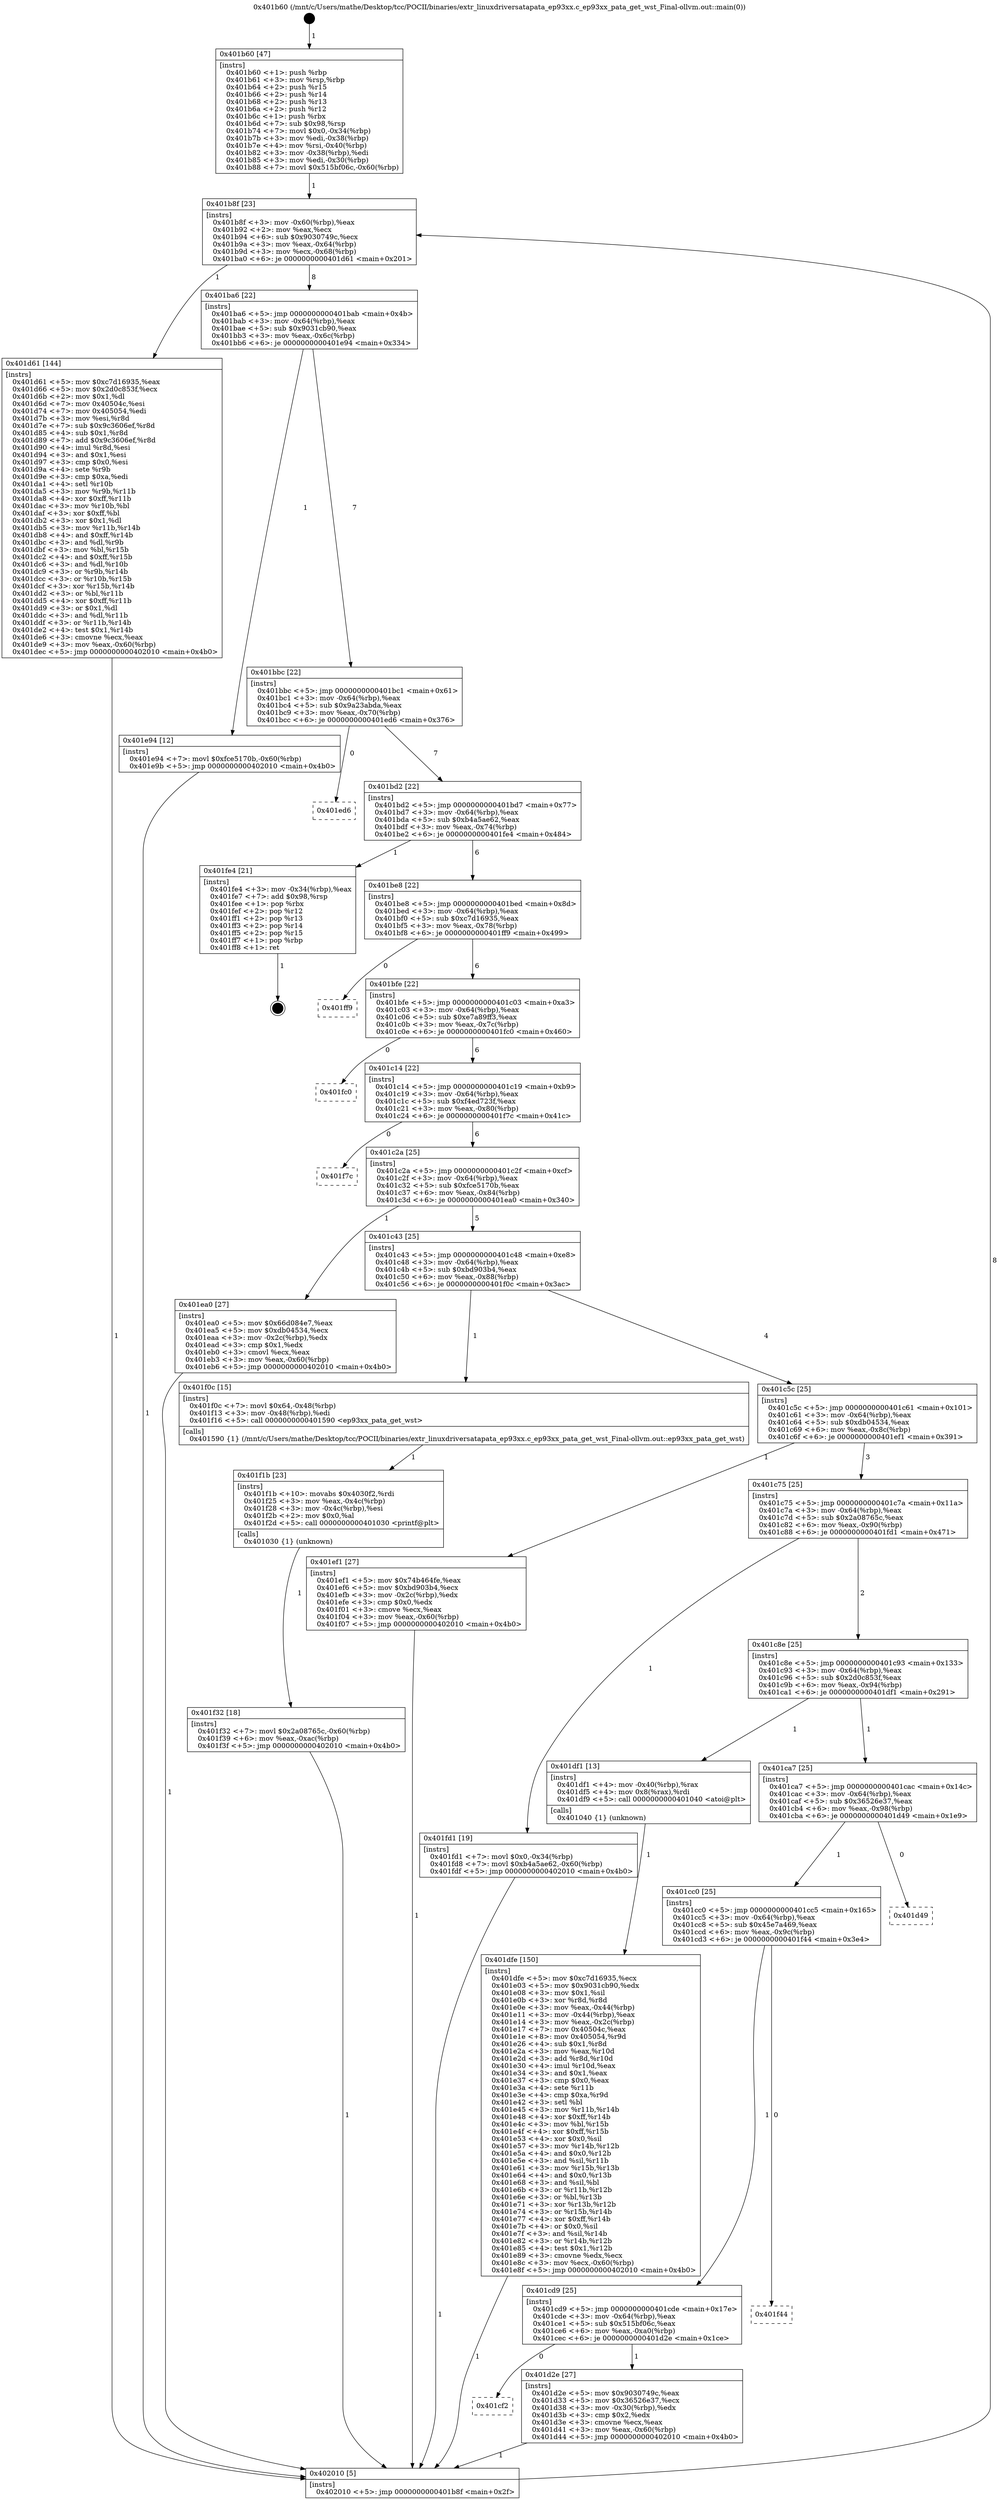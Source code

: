 digraph "0x401b60" {
  label = "0x401b60 (/mnt/c/Users/mathe/Desktop/tcc/POCII/binaries/extr_linuxdriversatapata_ep93xx.c_ep93xx_pata_get_wst_Final-ollvm.out::main(0))"
  labelloc = "t"
  node[shape=record]

  Entry [label="",width=0.3,height=0.3,shape=circle,fillcolor=black,style=filled]
  "0x401b8f" [label="{
     0x401b8f [23]\l
     | [instrs]\l
     &nbsp;&nbsp;0x401b8f \<+3\>: mov -0x60(%rbp),%eax\l
     &nbsp;&nbsp;0x401b92 \<+2\>: mov %eax,%ecx\l
     &nbsp;&nbsp;0x401b94 \<+6\>: sub $0x9030749c,%ecx\l
     &nbsp;&nbsp;0x401b9a \<+3\>: mov %eax,-0x64(%rbp)\l
     &nbsp;&nbsp;0x401b9d \<+3\>: mov %ecx,-0x68(%rbp)\l
     &nbsp;&nbsp;0x401ba0 \<+6\>: je 0000000000401d61 \<main+0x201\>\l
  }"]
  "0x401d61" [label="{
     0x401d61 [144]\l
     | [instrs]\l
     &nbsp;&nbsp;0x401d61 \<+5\>: mov $0xc7d16935,%eax\l
     &nbsp;&nbsp;0x401d66 \<+5\>: mov $0x2d0c853f,%ecx\l
     &nbsp;&nbsp;0x401d6b \<+2\>: mov $0x1,%dl\l
     &nbsp;&nbsp;0x401d6d \<+7\>: mov 0x40504c,%esi\l
     &nbsp;&nbsp;0x401d74 \<+7\>: mov 0x405054,%edi\l
     &nbsp;&nbsp;0x401d7b \<+3\>: mov %esi,%r8d\l
     &nbsp;&nbsp;0x401d7e \<+7\>: sub $0x9c3606ef,%r8d\l
     &nbsp;&nbsp;0x401d85 \<+4\>: sub $0x1,%r8d\l
     &nbsp;&nbsp;0x401d89 \<+7\>: add $0x9c3606ef,%r8d\l
     &nbsp;&nbsp;0x401d90 \<+4\>: imul %r8d,%esi\l
     &nbsp;&nbsp;0x401d94 \<+3\>: and $0x1,%esi\l
     &nbsp;&nbsp;0x401d97 \<+3\>: cmp $0x0,%esi\l
     &nbsp;&nbsp;0x401d9a \<+4\>: sete %r9b\l
     &nbsp;&nbsp;0x401d9e \<+3\>: cmp $0xa,%edi\l
     &nbsp;&nbsp;0x401da1 \<+4\>: setl %r10b\l
     &nbsp;&nbsp;0x401da5 \<+3\>: mov %r9b,%r11b\l
     &nbsp;&nbsp;0x401da8 \<+4\>: xor $0xff,%r11b\l
     &nbsp;&nbsp;0x401dac \<+3\>: mov %r10b,%bl\l
     &nbsp;&nbsp;0x401daf \<+3\>: xor $0xff,%bl\l
     &nbsp;&nbsp;0x401db2 \<+3\>: xor $0x1,%dl\l
     &nbsp;&nbsp;0x401db5 \<+3\>: mov %r11b,%r14b\l
     &nbsp;&nbsp;0x401db8 \<+4\>: and $0xff,%r14b\l
     &nbsp;&nbsp;0x401dbc \<+3\>: and %dl,%r9b\l
     &nbsp;&nbsp;0x401dbf \<+3\>: mov %bl,%r15b\l
     &nbsp;&nbsp;0x401dc2 \<+4\>: and $0xff,%r15b\l
     &nbsp;&nbsp;0x401dc6 \<+3\>: and %dl,%r10b\l
     &nbsp;&nbsp;0x401dc9 \<+3\>: or %r9b,%r14b\l
     &nbsp;&nbsp;0x401dcc \<+3\>: or %r10b,%r15b\l
     &nbsp;&nbsp;0x401dcf \<+3\>: xor %r15b,%r14b\l
     &nbsp;&nbsp;0x401dd2 \<+3\>: or %bl,%r11b\l
     &nbsp;&nbsp;0x401dd5 \<+4\>: xor $0xff,%r11b\l
     &nbsp;&nbsp;0x401dd9 \<+3\>: or $0x1,%dl\l
     &nbsp;&nbsp;0x401ddc \<+3\>: and %dl,%r11b\l
     &nbsp;&nbsp;0x401ddf \<+3\>: or %r11b,%r14b\l
     &nbsp;&nbsp;0x401de2 \<+4\>: test $0x1,%r14b\l
     &nbsp;&nbsp;0x401de6 \<+3\>: cmovne %ecx,%eax\l
     &nbsp;&nbsp;0x401de9 \<+3\>: mov %eax,-0x60(%rbp)\l
     &nbsp;&nbsp;0x401dec \<+5\>: jmp 0000000000402010 \<main+0x4b0\>\l
  }"]
  "0x401ba6" [label="{
     0x401ba6 [22]\l
     | [instrs]\l
     &nbsp;&nbsp;0x401ba6 \<+5\>: jmp 0000000000401bab \<main+0x4b\>\l
     &nbsp;&nbsp;0x401bab \<+3\>: mov -0x64(%rbp),%eax\l
     &nbsp;&nbsp;0x401bae \<+5\>: sub $0x9031cb90,%eax\l
     &nbsp;&nbsp;0x401bb3 \<+3\>: mov %eax,-0x6c(%rbp)\l
     &nbsp;&nbsp;0x401bb6 \<+6\>: je 0000000000401e94 \<main+0x334\>\l
  }"]
  Exit [label="",width=0.3,height=0.3,shape=circle,fillcolor=black,style=filled,peripheries=2]
  "0x401e94" [label="{
     0x401e94 [12]\l
     | [instrs]\l
     &nbsp;&nbsp;0x401e94 \<+7\>: movl $0xfce5170b,-0x60(%rbp)\l
     &nbsp;&nbsp;0x401e9b \<+5\>: jmp 0000000000402010 \<main+0x4b0\>\l
  }"]
  "0x401bbc" [label="{
     0x401bbc [22]\l
     | [instrs]\l
     &nbsp;&nbsp;0x401bbc \<+5\>: jmp 0000000000401bc1 \<main+0x61\>\l
     &nbsp;&nbsp;0x401bc1 \<+3\>: mov -0x64(%rbp),%eax\l
     &nbsp;&nbsp;0x401bc4 \<+5\>: sub $0x9a23abda,%eax\l
     &nbsp;&nbsp;0x401bc9 \<+3\>: mov %eax,-0x70(%rbp)\l
     &nbsp;&nbsp;0x401bcc \<+6\>: je 0000000000401ed6 \<main+0x376\>\l
  }"]
  "0x401f32" [label="{
     0x401f32 [18]\l
     | [instrs]\l
     &nbsp;&nbsp;0x401f32 \<+7\>: movl $0x2a08765c,-0x60(%rbp)\l
     &nbsp;&nbsp;0x401f39 \<+6\>: mov %eax,-0xac(%rbp)\l
     &nbsp;&nbsp;0x401f3f \<+5\>: jmp 0000000000402010 \<main+0x4b0\>\l
  }"]
  "0x401ed6" [label="{
     0x401ed6\l
  }", style=dashed]
  "0x401bd2" [label="{
     0x401bd2 [22]\l
     | [instrs]\l
     &nbsp;&nbsp;0x401bd2 \<+5\>: jmp 0000000000401bd7 \<main+0x77\>\l
     &nbsp;&nbsp;0x401bd7 \<+3\>: mov -0x64(%rbp),%eax\l
     &nbsp;&nbsp;0x401bda \<+5\>: sub $0xb4a5ae62,%eax\l
     &nbsp;&nbsp;0x401bdf \<+3\>: mov %eax,-0x74(%rbp)\l
     &nbsp;&nbsp;0x401be2 \<+6\>: je 0000000000401fe4 \<main+0x484\>\l
  }"]
  "0x401f1b" [label="{
     0x401f1b [23]\l
     | [instrs]\l
     &nbsp;&nbsp;0x401f1b \<+10\>: movabs $0x4030f2,%rdi\l
     &nbsp;&nbsp;0x401f25 \<+3\>: mov %eax,-0x4c(%rbp)\l
     &nbsp;&nbsp;0x401f28 \<+3\>: mov -0x4c(%rbp),%esi\l
     &nbsp;&nbsp;0x401f2b \<+2\>: mov $0x0,%al\l
     &nbsp;&nbsp;0x401f2d \<+5\>: call 0000000000401030 \<printf@plt\>\l
     | [calls]\l
     &nbsp;&nbsp;0x401030 \{1\} (unknown)\l
  }"]
  "0x401fe4" [label="{
     0x401fe4 [21]\l
     | [instrs]\l
     &nbsp;&nbsp;0x401fe4 \<+3\>: mov -0x34(%rbp),%eax\l
     &nbsp;&nbsp;0x401fe7 \<+7\>: add $0x98,%rsp\l
     &nbsp;&nbsp;0x401fee \<+1\>: pop %rbx\l
     &nbsp;&nbsp;0x401fef \<+2\>: pop %r12\l
     &nbsp;&nbsp;0x401ff1 \<+2\>: pop %r13\l
     &nbsp;&nbsp;0x401ff3 \<+2\>: pop %r14\l
     &nbsp;&nbsp;0x401ff5 \<+2\>: pop %r15\l
     &nbsp;&nbsp;0x401ff7 \<+1\>: pop %rbp\l
     &nbsp;&nbsp;0x401ff8 \<+1\>: ret\l
  }"]
  "0x401be8" [label="{
     0x401be8 [22]\l
     | [instrs]\l
     &nbsp;&nbsp;0x401be8 \<+5\>: jmp 0000000000401bed \<main+0x8d\>\l
     &nbsp;&nbsp;0x401bed \<+3\>: mov -0x64(%rbp),%eax\l
     &nbsp;&nbsp;0x401bf0 \<+5\>: sub $0xc7d16935,%eax\l
     &nbsp;&nbsp;0x401bf5 \<+3\>: mov %eax,-0x78(%rbp)\l
     &nbsp;&nbsp;0x401bf8 \<+6\>: je 0000000000401ff9 \<main+0x499\>\l
  }"]
  "0x401dfe" [label="{
     0x401dfe [150]\l
     | [instrs]\l
     &nbsp;&nbsp;0x401dfe \<+5\>: mov $0xc7d16935,%ecx\l
     &nbsp;&nbsp;0x401e03 \<+5\>: mov $0x9031cb90,%edx\l
     &nbsp;&nbsp;0x401e08 \<+3\>: mov $0x1,%sil\l
     &nbsp;&nbsp;0x401e0b \<+3\>: xor %r8d,%r8d\l
     &nbsp;&nbsp;0x401e0e \<+3\>: mov %eax,-0x44(%rbp)\l
     &nbsp;&nbsp;0x401e11 \<+3\>: mov -0x44(%rbp),%eax\l
     &nbsp;&nbsp;0x401e14 \<+3\>: mov %eax,-0x2c(%rbp)\l
     &nbsp;&nbsp;0x401e17 \<+7\>: mov 0x40504c,%eax\l
     &nbsp;&nbsp;0x401e1e \<+8\>: mov 0x405054,%r9d\l
     &nbsp;&nbsp;0x401e26 \<+4\>: sub $0x1,%r8d\l
     &nbsp;&nbsp;0x401e2a \<+3\>: mov %eax,%r10d\l
     &nbsp;&nbsp;0x401e2d \<+3\>: add %r8d,%r10d\l
     &nbsp;&nbsp;0x401e30 \<+4\>: imul %r10d,%eax\l
     &nbsp;&nbsp;0x401e34 \<+3\>: and $0x1,%eax\l
     &nbsp;&nbsp;0x401e37 \<+3\>: cmp $0x0,%eax\l
     &nbsp;&nbsp;0x401e3a \<+4\>: sete %r11b\l
     &nbsp;&nbsp;0x401e3e \<+4\>: cmp $0xa,%r9d\l
     &nbsp;&nbsp;0x401e42 \<+3\>: setl %bl\l
     &nbsp;&nbsp;0x401e45 \<+3\>: mov %r11b,%r14b\l
     &nbsp;&nbsp;0x401e48 \<+4\>: xor $0xff,%r14b\l
     &nbsp;&nbsp;0x401e4c \<+3\>: mov %bl,%r15b\l
     &nbsp;&nbsp;0x401e4f \<+4\>: xor $0xff,%r15b\l
     &nbsp;&nbsp;0x401e53 \<+4\>: xor $0x0,%sil\l
     &nbsp;&nbsp;0x401e57 \<+3\>: mov %r14b,%r12b\l
     &nbsp;&nbsp;0x401e5a \<+4\>: and $0x0,%r12b\l
     &nbsp;&nbsp;0x401e5e \<+3\>: and %sil,%r11b\l
     &nbsp;&nbsp;0x401e61 \<+3\>: mov %r15b,%r13b\l
     &nbsp;&nbsp;0x401e64 \<+4\>: and $0x0,%r13b\l
     &nbsp;&nbsp;0x401e68 \<+3\>: and %sil,%bl\l
     &nbsp;&nbsp;0x401e6b \<+3\>: or %r11b,%r12b\l
     &nbsp;&nbsp;0x401e6e \<+3\>: or %bl,%r13b\l
     &nbsp;&nbsp;0x401e71 \<+3\>: xor %r13b,%r12b\l
     &nbsp;&nbsp;0x401e74 \<+3\>: or %r15b,%r14b\l
     &nbsp;&nbsp;0x401e77 \<+4\>: xor $0xff,%r14b\l
     &nbsp;&nbsp;0x401e7b \<+4\>: or $0x0,%sil\l
     &nbsp;&nbsp;0x401e7f \<+3\>: and %sil,%r14b\l
     &nbsp;&nbsp;0x401e82 \<+3\>: or %r14b,%r12b\l
     &nbsp;&nbsp;0x401e85 \<+4\>: test $0x1,%r12b\l
     &nbsp;&nbsp;0x401e89 \<+3\>: cmovne %edx,%ecx\l
     &nbsp;&nbsp;0x401e8c \<+3\>: mov %ecx,-0x60(%rbp)\l
     &nbsp;&nbsp;0x401e8f \<+5\>: jmp 0000000000402010 \<main+0x4b0\>\l
  }"]
  "0x401ff9" [label="{
     0x401ff9\l
  }", style=dashed]
  "0x401bfe" [label="{
     0x401bfe [22]\l
     | [instrs]\l
     &nbsp;&nbsp;0x401bfe \<+5\>: jmp 0000000000401c03 \<main+0xa3\>\l
     &nbsp;&nbsp;0x401c03 \<+3\>: mov -0x64(%rbp),%eax\l
     &nbsp;&nbsp;0x401c06 \<+5\>: sub $0xe7a89ff3,%eax\l
     &nbsp;&nbsp;0x401c0b \<+3\>: mov %eax,-0x7c(%rbp)\l
     &nbsp;&nbsp;0x401c0e \<+6\>: je 0000000000401fc0 \<main+0x460\>\l
  }"]
  "0x401b60" [label="{
     0x401b60 [47]\l
     | [instrs]\l
     &nbsp;&nbsp;0x401b60 \<+1\>: push %rbp\l
     &nbsp;&nbsp;0x401b61 \<+3\>: mov %rsp,%rbp\l
     &nbsp;&nbsp;0x401b64 \<+2\>: push %r15\l
     &nbsp;&nbsp;0x401b66 \<+2\>: push %r14\l
     &nbsp;&nbsp;0x401b68 \<+2\>: push %r13\l
     &nbsp;&nbsp;0x401b6a \<+2\>: push %r12\l
     &nbsp;&nbsp;0x401b6c \<+1\>: push %rbx\l
     &nbsp;&nbsp;0x401b6d \<+7\>: sub $0x98,%rsp\l
     &nbsp;&nbsp;0x401b74 \<+7\>: movl $0x0,-0x34(%rbp)\l
     &nbsp;&nbsp;0x401b7b \<+3\>: mov %edi,-0x38(%rbp)\l
     &nbsp;&nbsp;0x401b7e \<+4\>: mov %rsi,-0x40(%rbp)\l
     &nbsp;&nbsp;0x401b82 \<+3\>: mov -0x38(%rbp),%edi\l
     &nbsp;&nbsp;0x401b85 \<+3\>: mov %edi,-0x30(%rbp)\l
     &nbsp;&nbsp;0x401b88 \<+7\>: movl $0x515bf06c,-0x60(%rbp)\l
  }"]
  "0x401fc0" [label="{
     0x401fc0\l
  }", style=dashed]
  "0x401c14" [label="{
     0x401c14 [22]\l
     | [instrs]\l
     &nbsp;&nbsp;0x401c14 \<+5\>: jmp 0000000000401c19 \<main+0xb9\>\l
     &nbsp;&nbsp;0x401c19 \<+3\>: mov -0x64(%rbp),%eax\l
     &nbsp;&nbsp;0x401c1c \<+5\>: sub $0xf4ed723f,%eax\l
     &nbsp;&nbsp;0x401c21 \<+3\>: mov %eax,-0x80(%rbp)\l
     &nbsp;&nbsp;0x401c24 \<+6\>: je 0000000000401f7c \<main+0x41c\>\l
  }"]
  "0x402010" [label="{
     0x402010 [5]\l
     | [instrs]\l
     &nbsp;&nbsp;0x402010 \<+5\>: jmp 0000000000401b8f \<main+0x2f\>\l
  }"]
  "0x401f7c" [label="{
     0x401f7c\l
  }", style=dashed]
  "0x401c2a" [label="{
     0x401c2a [25]\l
     | [instrs]\l
     &nbsp;&nbsp;0x401c2a \<+5\>: jmp 0000000000401c2f \<main+0xcf\>\l
     &nbsp;&nbsp;0x401c2f \<+3\>: mov -0x64(%rbp),%eax\l
     &nbsp;&nbsp;0x401c32 \<+5\>: sub $0xfce5170b,%eax\l
     &nbsp;&nbsp;0x401c37 \<+6\>: mov %eax,-0x84(%rbp)\l
     &nbsp;&nbsp;0x401c3d \<+6\>: je 0000000000401ea0 \<main+0x340\>\l
  }"]
  "0x401cf2" [label="{
     0x401cf2\l
  }", style=dashed]
  "0x401ea0" [label="{
     0x401ea0 [27]\l
     | [instrs]\l
     &nbsp;&nbsp;0x401ea0 \<+5\>: mov $0x66d084e7,%eax\l
     &nbsp;&nbsp;0x401ea5 \<+5\>: mov $0xdb04534,%ecx\l
     &nbsp;&nbsp;0x401eaa \<+3\>: mov -0x2c(%rbp),%edx\l
     &nbsp;&nbsp;0x401ead \<+3\>: cmp $0x1,%edx\l
     &nbsp;&nbsp;0x401eb0 \<+3\>: cmovl %ecx,%eax\l
     &nbsp;&nbsp;0x401eb3 \<+3\>: mov %eax,-0x60(%rbp)\l
     &nbsp;&nbsp;0x401eb6 \<+5\>: jmp 0000000000402010 \<main+0x4b0\>\l
  }"]
  "0x401c43" [label="{
     0x401c43 [25]\l
     | [instrs]\l
     &nbsp;&nbsp;0x401c43 \<+5\>: jmp 0000000000401c48 \<main+0xe8\>\l
     &nbsp;&nbsp;0x401c48 \<+3\>: mov -0x64(%rbp),%eax\l
     &nbsp;&nbsp;0x401c4b \<+5\>: sub $0xbd903b4,%eax\l
     &nbsp;&nbsp;0x401c50 \<+6\>: mov %eax,-0x88(%rbp)\l
     &nbsp;&nbsp;0x401c56 \<+6\>: je 0000000000401f0c \<main+0x3ac\>\l
  }"]
  "0x401d2e" [label="{
     0x401d2e [27]\l
     | [instrs]\l
     &nbsp;&nbsp;0x401d2e \<+5\>: mov $0x9030749c,%eax\l
     &nbsp;&nbsp;0x401d33 \<+5\>: mov $0x36526e37,%ecx\l
     &nbsp;&nbsp;0x401d38 \<+3\>: mov -0x30(%rbp),%edx\l
     &nbsp;&nbsp;0x401d3b \<+3\>: cmp $0x2,%edx\l
     &nbsp;&nbsp;0x401d3e \<+3\>: cmovne %ecx,%eax\l
     &nbsp;&nbsp;0x401d41 \<+3\>: mov %eax,-0x60(%rbp)\l
     &nbsp;&nbsp;0x401d44 \<+5\>: jmp 0000000000402010 \<main+0x4b0\>\l
  }"]
  "0x401f0c" [label="{
     0x401f0c [15]\l
     | [instrs]\l
     &nbsp;&nbsp;0x401f0c \<+7\>: movl $0x64,-0x48(%rbp)\l
     &nbsp;&nbsp;0x401f13 \<+3\>: mov -0x48(%rbp),%edi\l
     &nbsp;&nbsp;0x401f16 \<+5\>: call 0000000000401590 \<ep93xx_pata_get_wst\>\l
     | [calls]\l
     &nbsp;&nbsp;0x401590 \{1\} (/mnt/c/Users/mathe/Desktop/tcc/POCII/binaries/extr_linuxdriversatapata_ep93xx.c_ep93xx_pata_get_wst_Final-ollvm.out::ep93xx_pata_get_wst)\l
  }"]
  "0x401c5c" [label="{
     0x401c5c [25]\l
     | [instrs]\l
     &nbsp;&nbsp;0x401c5c \<+5\>: jmp 0000000000401c61 \<main+0x101\>\l
     &nbsp;&nbsp;0x401c61 \<+3\>: mov -0x64(%rbp),%eax\l
     &nbsp;&nbsp;0x401c64 \<+5\>: sub $0xdb04534,%eax\l
     &nbsp;&nbsp;0x401c69 \<+6\>: mov %eax,-0x8c(%rbp)\l
     &nbsp;&nbsp;0x401c6f \<+6\>: je 0000000000401ef1 \<main+0x391\>\l
  }"]
  "0x401cd9" [label="{
     0x401cd9 [25]\l
     | [instrs]\l
     &nbsp;&nbsp;0x401cd9 \<+5\>: jmp 0000000000401cde \<main+0x17e\>\l
     &nbsp;&nbsp;0x401cde \<+3\>: mov -0x64(%rbp),%eax\l
     &nbsp;&nbsp;0x401ce1 \<+5\>: sub $0x515bf06c,%eax\l
     &nbsp;&nbsp;0x401ce6 \<+6\>: mov %eax,-0xa0(%rbp)\l
     &nbsp;&nbsp;0x401cec \<+6\>: je 0000000000401d2e \<main+0x1ce\>\l
  }"]
  "0x401ef1" [label="{
     0x401ef1 [27]\l
     | [instrs]\l
     &nbsp;&nbsp;0x401ef1 \<+5\>: mov $0x74b464fe,%eax\l
     &nbsp;&nbsp;0x401ef6 \<+5\>: mov $0xbd903b4,%ecx\l
     &nbsp;&nbsp;0x401efb \<+3\>: mov -0x2c(%rbp),%edx\l
     &nbsp;&nbsp;0x401efe \<+3\>: cmp $0x0,%edx\l
     &nbsp;&nbsp;0x401f01 \<+3\>: cmove %ecx,%eax\l
     &nbsp;&nbsp;0x401f04 \<+3\>: mov %eax,-0x60(%rbp)\l
     &nbsp;&nbsp;0x401f07 \<+5\>: jmp 0000000000402010 \<main+0x4b0\>\l
  }"]
  "0x401c75" [label="{
     0x401c75 [25]\l
     | [instrs]\l
     &nbsp;&nbsp;0x401c75 \<+5\>: jmp 0000000000401c7a \<main+0x11a\>\l
     &nbsp;&nbsp;0x401c7a \<+3\>: mov -0x64(%rbp),%eax\l
     &nbsp;&nbsp;0x401c7d \<+5\>: sub $0x2a08765c,%eax\l
     &nbsp;&nbsp;0x401c82 \<+6\>: mov %eax,-0x90(%rbp)\l
     &nbsp;&nbsp;0x401c88 \<+6\>: je 0000000000401fd1 \<main+0x471\>\l
  }"]
  "0x401f44" [label="{
     0x401f44\l
  }", style=dashed]
  "0x401fd1" [label="{
     0x401fd1 [19]\l
     | [instrs]\l
     &nbsp;&nbsp;0x401fd1 \<+7\>: movl $0x0,-0x34(%rbp)\l
     &nbsp;&nbsp;0x401fd8 \<+7\>: movl $0xb4a5ae62,-0x60(%rbp)\l
     &nbsp;&nbsp;0x401fdf \<+5\>: jmp 0000000000402010 \<main+0x4b0\>\l
  }"]
  "0x401c8e" [label="{
     0x401c8e [25]\l
     | [instrs]\l
     &nbsp;&nbsp;0x401c8e \<+5\>: jmp 0000000000401c93 \<main+0x133\>\l
     &nbsp;&nbsp;0x401c93 \<+3\>: mov -0x64(%rbp),%eax\l
     &nbsp;&nbsp;0x401c96 \<+5\>: sub $0x2d0c853f,%eax\l
     &nbsp;&nbsp;0x401c9b \<+6\>: mov %eax,-0x94(%rbp)\l
     &nbsp;&nbsp;0x401ca1 \<+6\>: je 0000000000401df1 \<main+0x291\>\l
  }"]
  "0x401cc0" [label="{
     0x401cc0 [25]\l
     | [instrs]\l
     &nbsp;&nbsp;0x401cc0 \<+5\>: jmp 0000000000401cc5 \<main+0x165\>\l
     &nbsp;&nbsp;0x401cc5 \<+3\>: mov -0x64(%rbp),%eax\l
     &nbsp;&nbsp;0x401cc8 \<+5\>: sub $0x45e7a469,%eax\l
     &nbsp;&nbsp;0x401ccd \<+6\>: mov %eax,-0x9c(%rbp)\l
     &nbsp;&nbsp;0x401cd3 \<+6\>: je 0000000000401f44 \<main+0x3e4\>\l
  }"]
  "0x401df1" [label="{
     0x401df1 [13]\l
     | [instrs]\l
     &nbsp;&nbsp;0x401df1 \<+4\>: mov -0x40(%rbp),%rax\l
     &nbsp;&nbsp;0x401df5 \<+4\>: mov 0x8(%rax),%rdi\l
     &nbsp;&nbsp;0x401df9 \<+5\>: call 0000000000401040 \<atoi@plt\>\l
     | [calls]\l
     &nbsp;&nbsp;0x401040 \{1\} (unknown)\l
  }"]
  "0x401ca7" [label="{
     0x401ca7 [25]\l
     | [instrs]\l
     &nbsp;&nbsp;0x401ca7 \<+5\>: jmp 0000000000401cac \<main+0x14c\>\l
     &nbsp;&nbsp;0x401cac \<+3\>: mov -0x64(%rbp),%eax\l
     &nbsp;&nbsp;0x401caf \<+5\>: sub $0x36526e37,%eax\l
     &nbsp;&nbsp;0x401cb4 \<+6\>: mov %eax,-0x98(%rbp)\l
     &nbsp;&nbsp;0x401cba \<+6\>: je 0000000000401d49 \<main+0x1e9\>\l
  }"]
  "0x401d49" [label="{
     0x401d49\l
  }", style=dashed]
  Entry -> "0x401b60" [label=" 1"]
  "0x401b8f" -> "0x401d61" [label=" 1"]
  "0x401b8f" -> "0x401ba6" [label=" 8"]
  "0x401fe4" -> Exit [label=" 1"]
  "0x401ba6" -> "0x401e94" [label=" 1"]
  "0x401ba6" -> "0x401bbc" [label=" 7"]
  "0x401fd1" -> "0x402010" [label=" 1"]
  "0x401bbc" -> "0x401ed6" [label=" 0"]
  "0x401bbc" -> "0x401bd2" [label=" 7"]
  "0x401f32" -> "0x402010" [label=" 1"]
  "0x401bd2" -> "0x401fe4" [label=" 1"]
  "0x401bd2" -> "0x401be8" [label=" 6"]
  "0x401f1b" -> "0x401f32" [label=" 1"]
  "0x401be8" -> "0x401ff9" [label=" 0"]
  "0x401be8" -> "0x401bfe" [label=" 6"]
  "0x401f0c" -> "0x401f1b" [label=" 1"]
  "0x401bfe" -> "0x401fc0" [label=" 0"]
  "0x401bfe" -> "0x401c14" [label=" 6"]
  "0x401ef1" -> "0x402010" [label=" 1"]
  "0x401c14" -> "0x401f7c" [label=" 0"]
  "0x401c14" -> "0x401c2a" [label=" 6"]
  "0x401ea0" -> "0x402010" [label=" 1"]
  "0x401c2a" -> "0x401ea0" [label=" 1"]
  "0x401c2a" -> "0x401c43" [label=" 5"]
  "0x401e94" -> "0x402010" [label=" 1"]
  "0x401c43" -> "0x401f0c" [label=" 1"]
  "0x401c43" -> "0x401c5c" [label=" 4"]
  "0x401dfe" -> "0x402010" [label=" 1"]
  "0x401c5c" -> "0x401ef1" [label=" 1"]
  "0x401c5c" -> "0x401c75" [label=" 3"]
  "0x401d61" -> "0x402010" [label=" 1"]
  "0x401c75" -> "0x401fd1" [label=" 1"]
  "0x401c75" -> "0x401c8e" [label=" 2"]
  "0x402010" -> "0x401b8f" [label=" 8"]
  "0x401c8e" -> "0x401df1" [label=" 1"]
  "0x401c8e" -> "0x401ca7" [label=" 1"]
  "0x401d2e" -> "0x402010" [label=" 1"]
  "0x401ca7" -> "0x401d49" [label=" 0"]
  "0x401ca7" -> "0x401cc0" [label=" 1"]
  "0x401b60" -> "0x401b8f" [label=" 1"]
  "0x401cc0" -> "0x401f44" [label=" 0"]
  "0x401cc0" -> "0x401cd9" [label=" 1"]
  "0x401df1" -> "0x401dfe" [label=" 1"]
  "0x401cd9" -> "0x401d2e" [label=" 1"]
  "0x401cd9" -> "0x401cf2" [label=" 0"]
}
